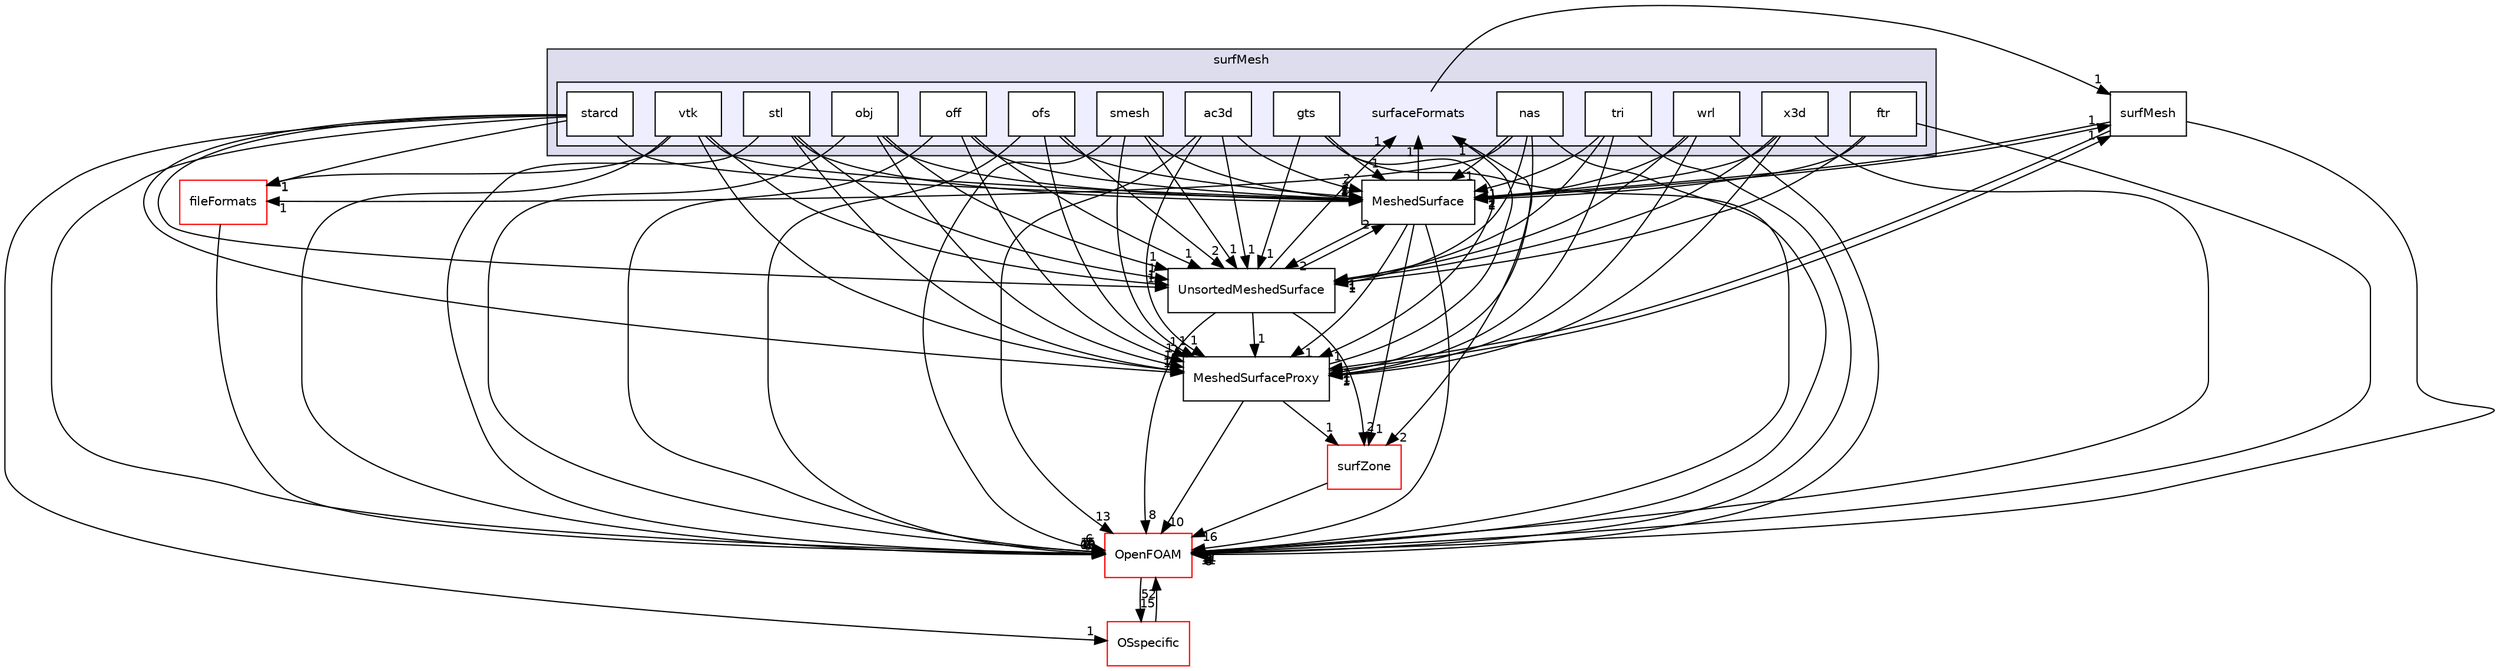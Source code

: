 digraph "src/surfMesh/surfaceFormats" {
  bgcolor=transparent;
  compound=true
  node [ fontsize="10", fontname="Helvetica"];
  edge [ labelfontsize="10", labelfontname="Helvetica"];
  subgraph clusterdir_0a88fe22feb23ce5f078a04a1df67721 {
    graph [ bgcolor="#ddddee", pencolor="black", label="surfMesh" fontname="Helvetica", fontsize="10", URL="dir_0a88fe22feb23ce5f078a04a1df67721.html"]
  subgraph clusterdir_3ad8f5f9808d8196d04eb1769c1a10a8 {
    graph [ bgcolor="#eeeeff", pencolor="black", label="" URL="dir_3ad8f5f9808d8196d04eb1769c1a10a8.html"];
    dir_3ad8f5f9808d8196d04eb1769c1a10a8 [shape=plaintext label="surfaceFormats"];
    dir_a0d3919a5be113550e6a2de971e4c7d0 [shape=box label="ac3d" color="black" fillcolor="white" style="filled" URL="dir_a0d3919a5be113550e6a2de971e4c7d0.html"];
    dir_e4831ee9d774d24b11a0839d35061a1b [shape=box label="ftr" color="black" fillcolor="white" style="filled" URL="dir_e4831ee9d774d24b11a0839d35061a1b.html"];
    dir_b440c43d3dac57fe4de98a27bda37c68 [shape=box label="gts" color="black" fillcolor="white" style="filled" URL="dir_b440c43d3dac57fe4de98a27bda37c68.html"];
    dir_add442f83fbb2b19ff5d31eb890145ba [shape=box label="nas" color="black" fillcolor="white" style="filled" URL="dir_add442f83fbb2b19ff5d31eb890145ba.html"];
    dir_d5882ded542ce1b2fc65f2a9f77bd4de [shape=box label="obj" color="black" fillcolor="white" style="filled" URL="dir_d5882ded542ce1b2fc65f2a9f77bd4de.html"];
    dir_fb19f172023c804c55a4bfa453928498 [shape=box label="off" color="black" fillcolor="white" style="filled" URL="dir_fb19f172023c804c55a4bfa453928498.html"];
    dir_19a89860aa8d1f565844265a9e468625 [shape=box label="ofs" color="black" fillcolor="white" style="filled" URL="dir_19a89860aa8d1f565844265a9e468625.html"];
    dir_07abf67a6bec1375387dc9343497187d [shape=box label="smesh" color="black" fillcolor="white" style="filled" URL="dir_07abf67a6bec1375387dc9343497187d.html"];
    dir_fbcf66115bd0e57cf23b757899102321 [shape=box label="starcd" color="black" fillcolor="white" style="filled" URL="dir_fbcf66115bd0e57cf23b757899102321.html"];
    dir_b20d14d55431f831f23e2e19b3e68809 [shape=box label="stl" color="black" fillcolor="white" style="filled" URL="dir_b20d14d55431f831f23e2e19b3e68809.html"];
    dir_eeac2b85fcaa021005c601eccd2d10ba [shape=box label="tri" color="black" fillcolor="white" style="filled" URL="dir_eeac2b85fcaa021005c601eccd2d10ba.html"];
    dir_a12e3289a65221f4b50538aae77cde5e [shape=box label="vtk" color="black" fillcolor="white" style="filled" URL="dir_a12e3289a65221f4b50538aae77cde5e.html"];
    dir_257b3d9751fdf8168bf7b93441c65689 [shape=box label="wrl" color="black" fillcolor="white" style="filled" URL="dir_257b3d9751fdf8168bf7b93441c65689.html"];
    dir_b0d4fc470926f57e7a61f7885d3bb935 [shape=box label="x3d" color="black" fillcolor="white" style="filled" URL="dir_b0d4fc470926f57e7a61f7885d3bb935.html"];
  }
  }
  dir_e8a93c077ed83521fb6f866085887369 [shape=box label="surfMesh" URL="dir_e8a93c077ed83521fb6f866085887369.html"];
  dir_c7b425ce1feba157c3a628060f167f64 [shape=box label="MeshedSurface" URL="dir_c7b425ce1feba157c3a628060f167f64.html"];
  dir_b05602f37bb521a7142c0a3e200b5f35 [shape=box label="fileFormats" color="red" URL="dir_b05602f37bb521a7142c0a3e200b5f35.html"];
  dir_224334990af5761cc26bd2eed4da00bd [shape=box label="UnsortedMeshedSurface" URL="dir_224334990af5761cc26bd2eed4da00bd.html"];
  dir_b2d126e3ab79c2145c7a44de22e5f675 [shape=box label="MeshedSurfaceProxy" URL="dir_b2d126e3ab79c2145c7a44de22e5f675.html"];
  dir_c5473ff19b20e6ec4dfe5c310b3778a8 [shape=box label="OpenFOAM" color="red" URL="dir_c5473ff19b20e6ec4dfe5c310b3778a8.html"];
  dir_367e2591196b309d6036c64a18218666 [shape=box label="surfZone" color="red" URL="dir_367e2591196b309d6036c64a18218666.html"];
  dir_1e7df7a7407fc4618be5c18f76eb7b99 [shape=box label="OSspecific" color="red" URL="dir_1e7df7a7407fc4618be5c18f76eb7b99.html"];
  dir_e8a93c077ed83521fb6f866085887369->dir_c7b425ce1feba157c3a628060f167f64 [headlabel="1", labeldistance=1.5 headhref="dir_002772_002750.html"];
  dir_e8a93c077ed83521fb6f866085887369->dir_b2d126e3ab79c2145c7a44de22e5f675 [headlabel="1", labeldistance=1.5 headhref="dir_002772_002752.html"];
  dir_e8a93c077ed83521fb6f866085887369->dir_c5473ff19b20e6ec4dfe5c310b3778a8 [headlabel="8", labeldistance=1.5 headhref="dir_002772_001898.html"];
  dir_c7b425ce1feba157c3a628060f167f64->dir_e8a93c077ed83521fb6f866085887369 [headlabel="1", labeldistance=1.5 headhref="dir_002750_002772.html"];
  dir_c7b425ce1feba157c3a628060f167f64->dir_224334990af5761cc26bd2eed4da00bd [headlabel="2", labeldistance=1.5 headhref="dir_002750_002776.html"];
  dir_c7b425ce1feba157c3a628060f167f64->dir_b2d126e3ab79c2145c7a44de22e5f675 [headlabel="1", labeldistance=1.5 headhref="dir_002750_002752.html"];
  dir_c7b425ce1feba157c3a628060f167f64->dir_c5473ff19b20e6ec4dfe5c310b3778a8 [headlabel="17", labeldistance=1.5 headhref="dir_002750_001898.html"];
  dir_c7b425ce1feba157c3a628060f167f64->dir_367e2591196b309d6036c64a18218666 [headlabel="1", labeldistance=1.5 headhref="dir_002750_002773.html"];
  dir_c7b425ce1feba157c3a628060f167f64->dir_3ad8f5f9808d8196d04eb1769c1a10a8 [headlabel="1", labeldistance=1.5 headhref="dir_002750_002753.html"];
  dir_a12e3289a65221f4b50538aae77cde5e->dir_c7b425ce1feba157c3a628060f167f64 [headlabel="2", labeldistance=1.5 headhref="dir_002765_002750.html"];
  dir_a12e3289a65221f4b50538aae77cde5e->dir_b05602f37bb521a7142c0a3e200b5f35 [headlabel="1", labeldistance=1.5 headhref="dir_002765_000885.html"];
  dir_a12e3289a65221f4b50538aae77cde5e->dir_224334990af5761cc26bd2eed4da00bd [headlabel="1", labeldistance=1.5 headhref="dir_002765_002776.html"];
  dir_a12e3289a65221f4b50538aae77cde5e->dir_b2d126e3ab79c2145c7a44de22e5f675 [headlabel="1", labeldistance=1.5 headhref="dir_002765_002752.html"];
  dir_a12e3289a65221f4b50538aae77cde5e->dir_c5473ff19b20e6ec4dfe5c310b3778a8 [headlabel="6", labeldistance=1.5 headhref="dir_002765_001898.html"];
  dir_257b3d9751fdf8168bf7b93441c65689->dir_c7b425ce1feba157c3a628060f167f64 [headlabel="2", labeldistance=1.5 headhref="dir_002766_002750.html"];
  dir_257b3d9751fdf8168bf7b93441c65689->dir_224334990af5761cc26bd2eed4da00bd [headlabel="1", labeldistance=1.5 headhref="dir_002766_002776.html"];
  dir_257b3d9751fdf8168bf7b93441c65689->dir_b2d126e3ab79c2145c7a44de22e5f675 [headlabel="1", labeldistance=1.5 headhref="dir_002766_002752.html"];
  dir_257b3d9751fdf8168bf7b93441c65689->dir_c5473ff19b20e6ec4dfe5c310b3778a8 [headlabel="8", labeldistance=1.5 headhref="dir_002766_001898.html"];
  dir_b05602f37bb521a7142c0a3e200b5f35->dir_c5473ff19b20e6ec4dfe5c310b3778a8 [headlabel="63", labeldistance=1.5 headhref="dir_000885_001898.html"];
  dir_b440c43d3dac57fe4de98a27bda37c68->dir_c7b425ce1feba157c3a628060f167f64 [headlabel="1", labeldistance=1.5 headhref="dir_002756_002750.html"];
  dir_b440c43d3dac57fe4de98a27bda37c68->dir_224334990af5761cc26bd2eed4da00bd [headlabel="1", labeldistance=1.5 headhref="dir_002756_002776.html"];
  dir_b440c43d3dac57fe4de98a27bda37c68->dir_b2d126e3ab79c2145c7a44de22e5f675 [headlabel="1", labeldistance=1.5 headhref="dir_002756_002752.html"];
  dir_b440c43d3dac57fe4de98a27bda37c68->dir_c5473ff19b20e6ec4dfe5c310b3778a8 [headlabel="7", labeldistance=1.5 headhref="dir_002756_001898.html"];
  dir_19a89860aa8d1f565844265a9e468625->dir_c7b425ce1feba157c3a628060f167f64 [headlabel="2", labeldistance=1.5 headhref="dir_002760_002750.html"];
  dir_19a89860aa8d1f565844265a9e468625->dir_224334990af5761cc26bd2eed4da00bd [headlabel="2", labeldistance=1.5 headhref="dir_002760_002776.html"];
  dir_19a89860aa8d1f565844265a9e468625->dir_b2d126e3ab79c2145c7a44de22e5f675 [headlabel="1", labeldistance=1.5 headhref="dir_002760_002752.html"];
  dir_19a89860aa8d1f565844265a9e468625->dir_c5473ff19b20e6ec4dfe5c310b3778a8 [headlabel="10", labeldistance=1.5 headhref="dir_002760_001898.html"];
  dir_224334990af5761cc26bd2eed4da00bd->dir_c7b425ce1feba157c3a628060f167f64 [headlabel="2", labeldistance=1.5 headhref="dir_002776_002750.html"];
  dir_224334990af5761cc26bd2eed4da00bd->dir_b2d126e3ab79c2145c7a44de22e5f675 [headlabel="1", labeldistance=1.5 headhref="dir_002776_002752.html"];
  dir_224334990af5761cc26bd2eed4da00bd->dir_c5473ff19b20e6ec4dfe5c310b3778a8 [headlabel="8", labeldistance=1.5 headhref="dir_002776_001898.html"];
  dir_224334990af5761cc26bd2eed4da00bd->dir_367e2591196b309d6036c64a18218666 [headlabel="2", labeldistance=1.5 headhref="dir_002776_002773.html"];
  dir_224334990af5761cc26bd2eed4da00bd->dir_3ad8f5f9808d8196d04eb1769c1a10a8 [headlabel="1", labeldistance=1.5 headhref="dir_002776_002753.html"];
  dir_eeac2b85fcaa021005c601eccd2d10ba->dir_c7b425ce1feba157c3a628060f167f64 [headlabel="1", labeldistance=1.5 headhref="dir_002764_002750.html"];
  dir_eeac2b85fcaa021005c601eccd2d10ba->dir_224334990af5761cc26bd2eed4da00bd [headlabel="1", labeldistance=1.5 headhref="dir_002764_002776.html"];
  dir_eeac2b85fcaa021005c601eccd2d10ba->dir_b2d126e3ab79c2145c7a44de22e5f675 [headlabel="1", labeldistance=1.5 headhref="dir_002764_002752.html"];
  dir_eeac2b85fcaa021005c601eccd2d10ba->dir_c5473ff19b20e6ec4dfe5c310b3778a8 [headlabel="11", labeldistance=1.5 headhref="dir_002764_001898.html"];
  dir_a0d3919a5be113550e6a2de971e4c7d0->dir_c7b425ce1feba157c3a628060f167f64 [headlabel="2", labeldistance=1.5 headhref="dir_002754_002750.html"];
  dir_a0d3919a5be113550e6a2de971e4c7d0->dir_224334990af5761cc26bd2eed4da00bd [headlabel="1", labeldistance=1.5 headhref="dir_002754_002776.html"];
  dir_a0d3919a5be113550e6a2de971e4c7d0->dir_b2d126e3ab79c2145c7a44de22e5f675 [headlabel="1", labeldistance=1.5 headhref="dir_002754_002752.html"];
  dir_a0d3919a5be113550e6a2de971e4c7d0->dir_c5473ff19b20e6ec4dfe5c310b3778a8 [headlabel="13", labeldistance=1.5 headhref="dir_002754_001898.html"];
  dir_fbcf66115bd0e57cf23b757899102321->dir_c7b425ce1feba157c3a628060f167f64 [headlabel="2", labeldistance=1.5 headhref="dir_002762_002750.html"];
  dir_fbcf66115bd0e57cf23b757899102321->dir_b05602f37bb521a7142c0a3e200b5f35 [headlabel="1", labeldistance=1.5 headhref="dir_002762_000885.html"];
  dir_fbcf66115bd0e57cf23b757899102321->dir_224334990af5761cc26bd2eed4da00bd [headlabel="1", labeldistance=1.5 headhref="dir_002762_002776.html"];
  dir_fbcf66115bd0e57cf23b757899102321->dir_b2d126e3ab79c2145c7a44de22e5f675 [headlabel="1", labeldistance=1.5 headhref="dir_002762_002752.html"];
  dir_fbcf66115bd0e57cf23b757899102321->dir_c5473ff19b20e6ec4dfe5c310b3778a8 [headlabel="8", labeldistance=1.5 headhref="dir_002762_001898.html"];
  dir_fbcf66115bd0e57cf23b757899102321->dir_1e7df7a7407fc4618be5c18f76eb7b99 [headlabel="1", labeldistance=1.5 headhref="dir_002762_002438.html"];
  dir_b2d126e3ab79c2145c7a44de22e5f675->dir_e8a93c077ed83521fb6f866085887369 [headlabel="1", labeldistance=1.5 headhref="dir_002752_002772.html"];
  dir_b2d126e3ab79c2145c7a44de22e5f675->dir_c5473ff19b20e6ec4dfe5c310b3778a8 [headlabel="10", labeldistance=1.5 headhref="dir_002752_001898.html"];
  dir_b2d126e3ab79c2145c7a44de22e5f675->dir_367e2591196b309d6036c64a18218666 [headlabel="1", labeldistance=1.5 headhref="dir_002752_002773.html"];
  dir_b2d126e3ab79c2145c7a44de22e5f675->dir_3ad8f5f9808d8196d04eb1769c1a10a8 [headlabel="1", labeldistance=1.5 headhref="dir_002752_002753.html"];
  dir_add442f83fbb2b19ff5d31eb890145ba->dir_c7b425ce1feba157c3a628060f167f64 [headlabel="1", labeldistance=1.5 headhref="dir_002757_002750.html"];
  dir_add442f83fbb2b19ff5d31eb890145ba->dir_b05602f37bb521a7142c0a3e200b5f35 [headlabel="1", labeldistance=1.5 headhref="dir_002757_000885.html"];
  dir_add442f83fbb2b19ff5d31eb890145ba->dir_224334990af5761cc26bd2eed4da00bd [headlabel="1", labeldistance=1.5 headhref="dir_002757_002776.html"];
  dir_add442f83fbb2b19ff5d31eb890145ba->dir_b2d126e3ab79c2145c7a44de22e5f675 [headlabel="1", labeldistance=1.5 headhref="dir_002757_002752.html"];
  dir_add442f83fbb2b19ff5d31eb890145ba->dir_c5473ff19b20e6ec4dfe5c310b3778a8 [headlabel="4", labeldistance=1.5 headhref="dir_002757_001898.html"];
  dir_c5473ff19b20e6ec4dfe5c310b3778a8->dir_1e7df7a7407fc4618be5c18f76eb7b99 [headlabel="15", labeldistance=1.5 headhref="dir_001898_002438.html"];
  dir_b20d14d55431f831f23e2e19b3e68809->dir_c7b425ce1feba157c3a628060f167f64 [headlabel="1", labeldistance=1.5 headhref="dir_002763_002750.html"];
  dir_b20d14d55431f831f23e2e19b3e68809->dir_224334990af5761cc26bd2eed4da00bd [headlabel="1", labeldistance=1.5 headhref="dir_002763_002776.html"];
  dir_b20d14d55431f831f23e2e19b3e68809->dir_b2d126e3ab79c2145c7a44de22e5f675 [headlabel="1", labeldistance=1.5 headhref="dir_002763_002752.html"];
  dir_b20d14d55431f831f23e2e19b3e68809->dir_c5473ff19b20e6ec4dfe5c310b3778a8 [headlabel="15", labeldistance=1.5 headhref="dir_002763_001898.html"];
  dir_367e2591196b309d6036c64a18218666->dir_c5473ff19b20e6ec4dfe5c310b3778a8 [headlabel="16", labeldistance=1.5 headhref="dir_002773_001898.html"];
  dir_3ad8f5f9808d8196d04eb1769c1a10a8->dir_e8a93c077ed83521fb6f866085887369 [headlabel="1", labeldistance=1.5 headhref="dir_002753_002772.html"];
  dir_3ad8f5f9808d8196d04eb1769c1a10a8->dir_367e2591196b309d6036c64a18218666 [headlabel="2", labeldistance=1.5 headhref="dir_002753_002773.html"];
  dir_07abf67a6bec1375387dc9343497187d->dir_c7b425ce1feba157c3a628060f167f64 [headlabel="1", labeldistance=1.5 headhref="dir_002761_002750.html"];
  dir_07abf67a6bec1375387dc9343497187d->dir_224334990af5761cc26bd2eed4da00bd [headlabel="1", labeldistance=1.5 headhref="dir_002761_002776.html"];
  dir_07abf67a6bec1375387dc9343497187d->dir_b2d126e3ab79c2145c7a44de22e5f675 [headlabel="1", labeldistance=1.5 headhref="dir_002761_002752.html"];
  dir_07abf67a6bec1375387dc9343497187d->dir_c5473ff19b20e6ec4dfe5c310b3778a8 [headlabel="6", labeldistance=1.5 headhref="dir_002761_001898.html"];
  dir_e4831ee9d774d24b11a0839d35061a1b->dir_c7b425ce1feba157c3a628060f167f64 [headlabel="1", labeldistance=1.5 headhref="dir_002755_002750.html"];
  dir_e4831ee9d774d24b11a0839d35061a1b->dir_224334990af5761cc26bd2eed4da00bd [headlabel="1", labeldistance=1.5 headhref="dir_002755_002776.html"];
  dir_e4831ee9d774d24b11a0839d35061a1b->dir_c5473ff19b20e6ec4dfe5c310b3778a8 [headlabel="5", labeldistance=1.5 headhref="dir_002755_001898.html"];
  dir_b0d4fc470926f57e7a61f7885d3bb935->dir_c7b425ce1feba157c3a628060f167f64 [headlabel="2", labeldistance=1.5 headhref="dir_002767_002750.html"];
  dir_b0d4fc470926f57e7a61f7885d3bb935->dir_224334990af5761cc26bd2eed4da00bd [headlabel="1", labeldistance=1.5 headhref="dir_002767_002776.html"];
  dir_b0d4fc470926f57e7a61f7885d3bb935->dir_b2d126e3ab79c2145c7a44de22e5f675 [headlabel="1", labeldistance=1.5 headhref="dir_002767_002752.html"];
  dir_b0d4fc470926f57e7a61f7885d3bb935->dir_c5473ff19b20e6ec4dfe5c310b3778a8 [headlabel="11", labeldistance=1.5 headhref="dir_002767_001898.html"];
  dir_d5882ded542ce1b2fc65f2a9f77bd4de->dir_c7b425ce1feba157c3a628060f167f64 [headlabel="1", labeldistance=1.5 headhref="dir_002758_002750.html"];
  dir_d5882ded542ce1b2fc65f2a9f77bd4de->dir_224334990af5761cc26bd2eed4da00bd [headlabel="1", labeldistance=1.5 headhref="dir_002758_002776.html"];
  dir_d5882ded542ce1b2fc65f2a9f77bd4de->dir_b2d126e3ab79c2145c7a44de22e5f675 [headlabel="1", labeldistance=1.5 headhref="dir_002758_002752.html"];
  dir_d5882ded542ce1b2fc65f2a9f77bd4de->dir_c5473ff19b20e6ec4dfe5c310b3778a8 [headlabel="15", labeldistance=1.5 headhref="dir_002758_001898.html"];
  dir_fb19f172023c804c55a4bfa453928498->dir_c7b425ce1feba157c3a628060f167f64 [headlabel="1", labeldistance=1.5 headhref="dir_002759_002750.html"];
  dir_fb19f172023c804c55a4bfa453928498->dir_224334990af5761cc26bd2eed4da00bd [headlabel="1", labeldistance=1.5 headhref="dir_002759_002776.html"];
  dir_fb19f172023c804c55a4bfa453928498->dir_b2d126e3ab79c2145c7a44de22e5f675 [headlabel="1", labeldistance=1.5 headhref="dir_002759_002752.html"];
  dir_fb19f172023c804c55a4bfa453928498->dir_c5473ff19b20e6ec4dfe5c310b3778a8 [headlabel="7", labeldistance=1.5 headhref="dir_002759_001898.html"];
  dir_1e7df7a7407fc4618be5c18f76eb7b99->dir_c5473ff19b20e6ec4dfe5c310b3778a8 [headlabel="52", labeldistance=1.5 headhref="dir_002438_001898.html"];
}

